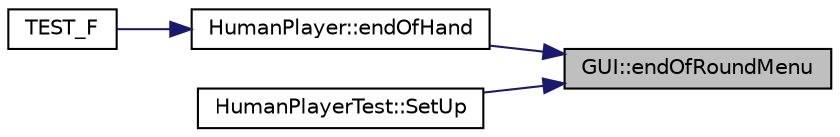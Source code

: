 digraph "GUI::endOfRoundMenu"
{
 // INTERACTIVE_SVG=YES
 // LATEX_PDF_SIZE
  edge [fontname="Helvetica",fontsize="10",labelfontname="Helvetica",labelfontsize="10"];
  node [fontname="Helvetica",fontsize="10",shape=record];
  rankdir="RL";
  Node1 [label="GUI::endOfRoundMenu",height=0.2,width=0.4,color="black", fillcolor="grey75", style="filled", fontcolor="black",tooltip="Displays the menu at the end of a round."];
  Node1 -> Node2 [dir="back",color="midnightblue",fontsize="10",style="solid",fontname="Helvetica"];
  Node2 [label="HumanPlayer::endOfHand",height=0.2,width=0.4,color="black", fillcolor="white", style="filled",URL="$class_human_player.html#a538faef1a022253707d0a63d20c67550",tooltip="Handles actions at the end of a hand."];
  Node2 -> Node3 [dir="back",color="midnightblue",fontsize="10",style="solid",fontname="Helvetica"];
  Node3 [label="TEST_F",height=0.2,width=0.4,color="black", fillcolor="white", style="filled",URL="$test___human_player_8cc.html#a9937d3f4c8ef0fd3d04c96dda6727fdf",tooltip=" "];
  Node1 -> Node4 [dir="back",color="midnightblue",fontsize="10",style="solid",fontname="Helvetica"];
  Node4 [label="HumanPlayerTest::SetUp",height=0.2,width=0.4,color="black", fillcolor="white", style="filled",URL="$class_human_player_test.html#af7aa343e83c6efc46920bb9089b3b9f9",tooltip=" "];
}
